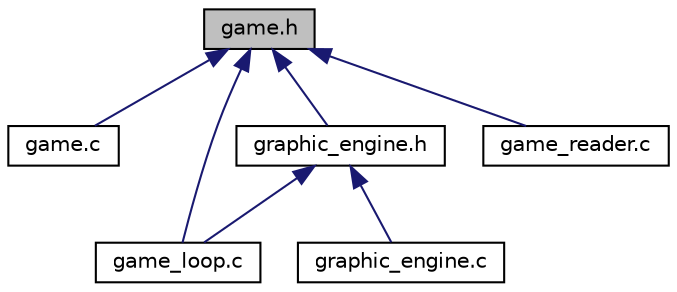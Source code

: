 digraph "game.h"
{
 // LATEX_PDF_SIZE
  edge [fontname="Helvetica",fontsize="10",labelfontname="Helvetica",labelfontsize="10"];
  node [fontname="Helvetica",fontsize="10",shape=record];
  Node1 [label="game.h",height=0.2,width=0.4,color="black", fillcolor="grey75", style="filled", fontcolor="black",tooltip="Archivo cabecera de game.c contiene la estructura de datos game en la que se almacenan algunas caract..."];
  Node1 -> Node2 [dir="back",color="midnightblue",fontsize="10",style="solid",fontname="Helvetica"];
  Node2 [label="game.c",height=0.2,width=0.4,color="black", fillcolor="white", style="filled",URL="$game_8c.html",tooltip="Implementa la interfaz del juego y todas las devoluciones de llamada asociadas para cada comando."];
  Node1 -> Node3 [dir="back",color="midnightblue",fontsize="10",style="solid",fontname="Helvetica"];
  Node3 [label="graphic_engine.h",height=0.2,width=0.4,color="black", fillcolor="white", style="filled",URL="$graphic__engine_8h.html",tooltip="Define un motor gráfico textual."];
  Node3 -> Node4 [dir="back",color="midnightblue",fontsize="10",style="solid",fontname="Helvetica"];
  Node4 [label="game_loop.c",height=0.2,width=0.4,color="black", fillcolor="white", style="filled",URL="$game__loop_8c.html",tooltip="Define el ciclo del juego."];
  Node3 -> Node5 [dir="back",color="midnightblue",fontsize="10",style="solid",fontname="Helvetica"];
  Node5 [label="graphic_engine.c",height=0.2,width=0.4,color="black", fillcolor="white", style="filled",URL="$graphic__engine_8c.html",tooltip="Define un motor gráfico textual."];
  Node1 -> Node4 [dir="back",color="midnightblue",fontsize="10",style="solid",fontname="Helvetica"];
  Node1 -> Node6 [dir="back",color="midnightblue",fontsize="10",style="solid",fontname="Helvetica"];
  Node6 [label="game_reader.c",height=0.2,width=0.4,color="black", fillcolor="white", style="filled",URL="$game__reader_8c.html",tooltip="Implementa el inicio de juego y obtiene los valores iniciales de data.dat."];
}
